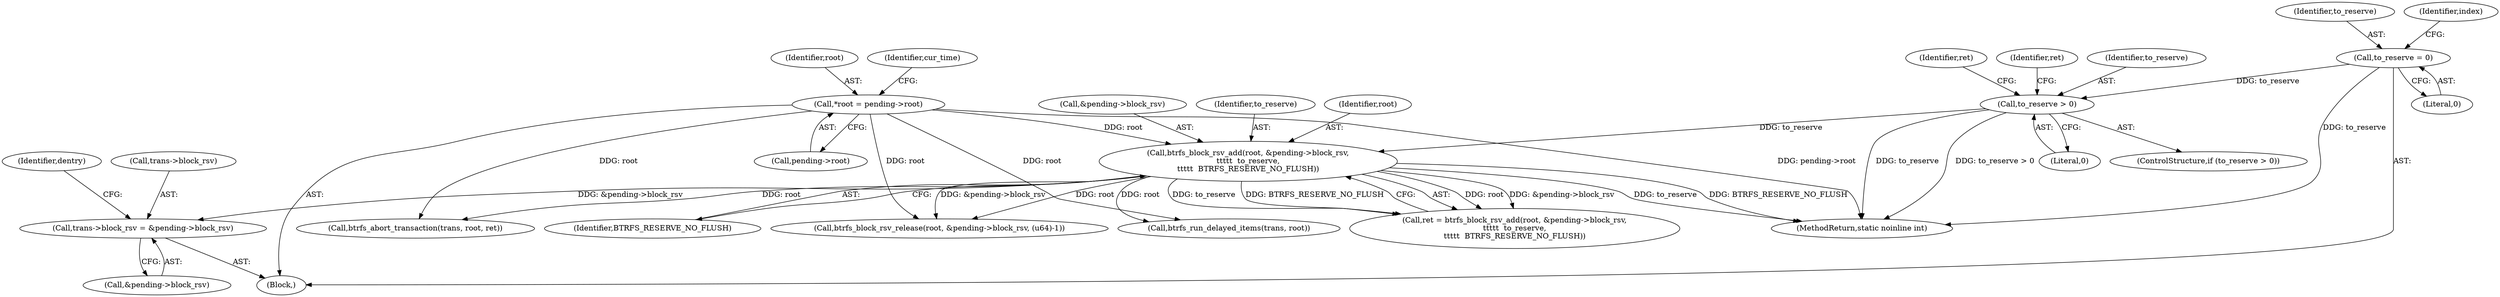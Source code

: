 digraph "0_linux_9c52057c698fb96f8f07e7a4bcf4801a092bda89_2@pointer" {
"1000280" [label="(Call,trans->block_rsv = &pending->block_rsv)"];
"1000217" [label="(Call,btrfs_block_rsv_add(root, &pending->block_rsv,\n\t\t\t\t\t  to_reserve,\n\t\t\t\t\t  BTRFS_RESERVE_NO_FLUSH))"];
"1000124" [label="(Call,*root = pending->root)"];
"1000211" [label="(Call,to_reserve > 0)"];
"1000144" [label="(Call,to_reserve = 0)"];
"1000224" [label="(Identifier,BTRFS_RESERVE_NO_FLUSH)"];
"1000124" [label="(Call,*root = pending->root)"];
"1000289" [label="(Identifier,dentry)"];
"1000114" [label="(Block,)"];
"1000280" [label="(Call,trans->block_rsv = &pending->block_rsv)"];
"1000769" [label="(Call,btrfs_block_rsv_release(root, &pending->block_rsv, (u64)-1))"];
"1000372" [label="(Call,btrfs_run_delayed_items(trans, root))"];
"1000218" [label="(Identifier,root)"];
"1000210" [label="(ControlStructure,if (to_reserve > 0))"];
"1000125" [label="(Identifier,root)"];
"1000212" [label="(Identifier,to_reserve)"];
"1000140" [label="(Identifier,cur_time)"];
"1000219" [label="(Call,&pending->block_rsv)"];
"1000211" [label="(Call,to_reserve > 0)"];
"1000217" [label="(Call,btrfs_block_rsv_add(root, &pending->block_rsv,\n\t\t\t\t\t  to_reserve,\n\t\t\t\t\t  BTRFS_RESERVE_NO_FLUSH))"];
"1000145" [label="(Identifier,to_reserve)"];
"1000126" [label="(Call,pending->root)"];
"1000144" [label="(Call,to_reserve = 0)"];
"1000281" [label="(Call,trans->block_rsv)"];
"1000363" [label="(Call,btrfs_abort_transaction(trans, root, ret))"];
"1000781" [label="(MethodReturn,static noinline int)"];
"1000213" [label="(Literal,0)"];
"1000146" [label="(Literal,0)"];
"1000235" [label="(Identifier,ret)"];
"1000284" [label="(Call,&pending->block_rsv)"];
"1000215" [label="(Call,ret = btrfs_block_rsv_add(root, &pending->block_rsv,\n\t\t\t\t\t  to_reserve,\n\t\t\t\t\t  BTRFS_RESERVE_NO_FLUSH))"];
"1000149" [label="(Identifier,index)"];
"1000223" [label="(Identifier,to_reserve)"];
"1000216" [label="(Identifier,ret)"];
"1000280" -> "1000114"  [label="AST: "];
"1000280" -> "1000284"  [label="CFG: "];
"1000281" -> "1000280"  [label="AST: "];
"1000284" -> "1000280"  [label="AST: "];
"1000289" -> "1000280"  [label="CFG: "];
"1000217" -> "1000280"  [label="DDG: &pending->block_rsv"];
"1000217" -> "1000215"  [label="AST: "];
"1000217" -> "1000224"  [label="CFG: "];
"1000218" -> "1000217"  [label="AST: "];
"1000219" -> "1000217"  [label="AST: "];
"1000223" -> "1000217"  [label="AST: "];
"1000224" -> "1000217"  [label="AST: "];
"1000215" -> "1000217"  [label="CFG: "];
"1000217" -> "1000781"  [label="DDG: to_reserve"];
"1000217" -> "1000781"  [label="DDG: BTRFS_RESERVE_NO_FLUSH"];
"1000217" -> "1000215"  [label="DDG: root"];
"1000217" -> "1000215"  [label="DDG: &pending->block_rsv"];
"1000217" -> "1000215"  [label="DDG: to_reserve"];
"1000217" -> "1000215"  [label="DDG: BTRFS_RESERVE_NO_FLUSH"];
"1000124" -> "1000217"  [label="DDG: root"];
"1000211" -> "1000217"  [label="DDG: to_reserve"];
"1000217" -> "1000363"  [label="DDG: root"];
"1000217" -> "1000372"  [label="DDG: root"];
"1000217" -> "1000769"  [label="DDG: root"];
"1000217" -> "1000769"  [label="DDG: &pending->block_rsv"];
"1000124" -> "1000114"  [label="AST: "];
"1000124" -> "1000126"  [label="CFG: "];
"1000125" -> "1000124"  [label="AST: "];
"1000126" -> "1000124"  [label="AST: "];
"1000140" -> "1000124"  [label="CFG: "];
"1000124" -> "1000781"  [label="DDG: pending->root"];
"1000124" -> "1000363"  [label="DDG: root"];
"1000124" -> "1000372"  [label="DDG: root"];
"1000124" -> "1000769"  [label="DDG: root"];
"1000211" -> "1000210"  [label="AST: "];
"1000211" -> "1000213"  [label="CFG: "];
"1000212" -> "1000211"  [label="AST: "];
"1000213" -> "1000211"  [label="AST: "];
"1000216" -> "1000211"  [label="CFG: "];
"1000235" -> "1000211"  [label="CFG: "];
"1000211" -> "1000781"  [label="DDG: to_reserve"];
"1000211" -> "1000781"  [label="DDG: to_reserve > 0"];
"1000144" -> "1000211"  [label="DDG: to_reserve"];
"1000144" -> "1000114"  [label="AST: "];
"1000144" -> "1000146"  [label="CFG: "];
"1000145" -> "1000144"  [label="AST: "];
"1000146" -> "1000144"  [label="AST: "];
"1000149" -> "1000144"  [label="CFG: "];
"1000144" -> "1000781"  [label="DDG: to_reserve"];
}
